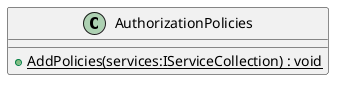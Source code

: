 @startuml
class AuthorizationPolicies {
    + {static} AddPolicies(services:IServiceCollection) : void
}
@enduml
